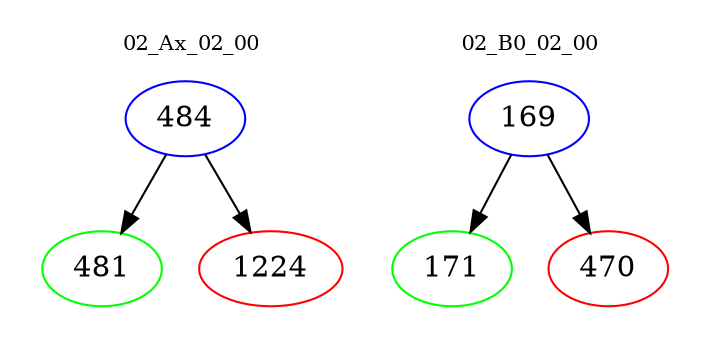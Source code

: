 digraph{
subgraph cluster_0 {
color = white
label = "02_Ax_02_00";
fontsize=10;
T0_484 [label="484", color="blue"]
T0_484 -> T0_481 [color="black"]
T0_481 [label="481", color="green"]
T0_484 -> T0_1224 [color="black"]
T0_1224 [label="1224", color="red"]
}
subgraph cluster_1 {
color = white
label = "02_B0_02_00";
fontsize=10;
T1_169 [label="169", color="blue"]
T1_169 -> T1_171 [color="black"]
T1_171 [label="171", color="green"]
T1_169 -> T1_470 [color="black"]
T1_470 [label="470", color="red"]
}
}
